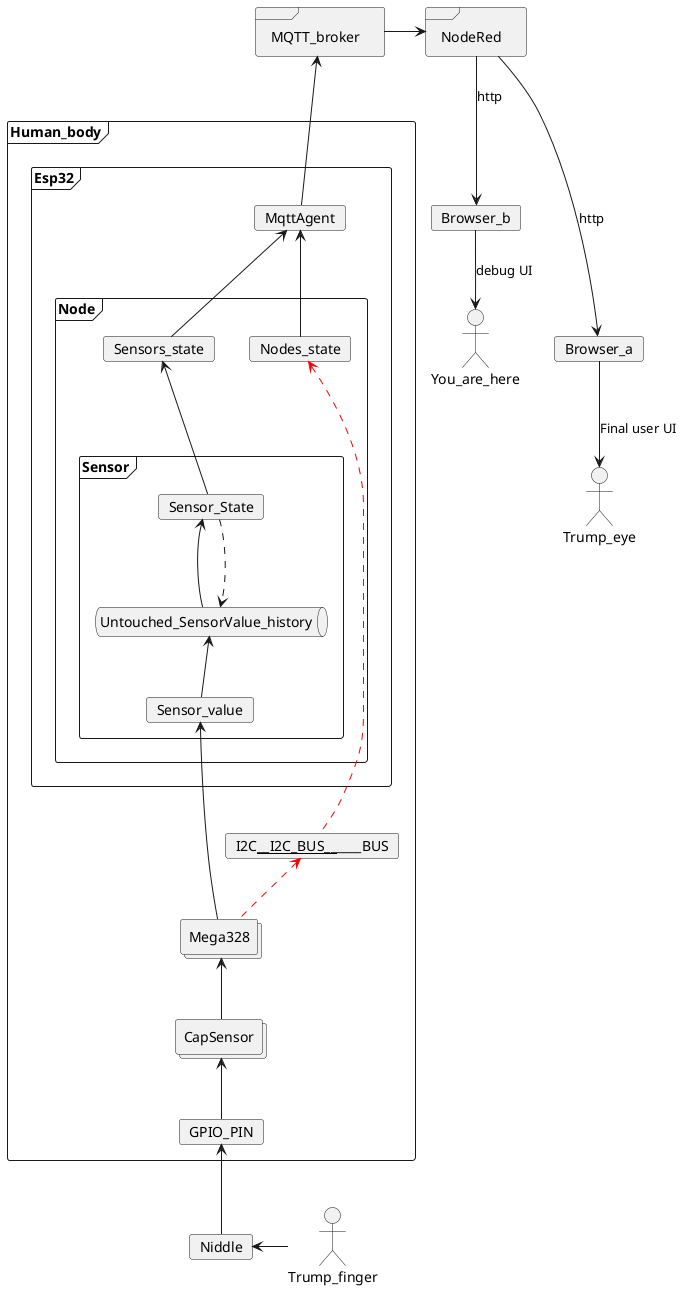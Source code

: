 @startuml
allowmixing

frame NodeRed
card Browser_a
card Browser_b
NodeRed ---> Browser_a : http
NodeRed --> Browser_b : http
    actor Trump_finger
    actor Trump_eye
    Browser_a --> Trump_eye : Final user UI

actor You_are_here
    

Browser_b --> You_are_here : debug UI

frame MQTT_broker
MQTT_broker -> NodeRed


frame Human_body{
    frame Esp32{
        frame Node{
            card Nodes_state
            card Sensors_state

            frame Sensor{
                queue Untouched_SensorValue_history
                card Sensor_value
                card Sensor_State
                Untouched_SensorValue_history <-- Sensor_value
                Sensor_State <-- Untouched_SensorValue_history
                Sensor_State -[dashed]-> Untouched_SensorValue_history
            }
            Sensors_state <-- Sensor_State
        }
        card MqttAgent
        MqttAgent <-- Nodes_state
        MqttAgent <-- Sensors_state

    }
    MQTT_broker <-- MqttAgent
    card  I2C____________I2C_BUS________________BUS

    collections Mega328
    collections CapSensor
    Nodes_state <-[#red,dashed]---- I2C____________I2C_BUS________________BUS
    I2C____________I2C_BUS________________BUS <-[#red,dashed]- Mega328
    Sensor_value <-- Mega328
    Mega328 <-- CapSensor
    card GPIO_PIN
    CapSensor <-- GPIO_PIN
}
card Niddle
GPIO_PIN <-- Niddle
Niddle <- Trump_finger

@enduml